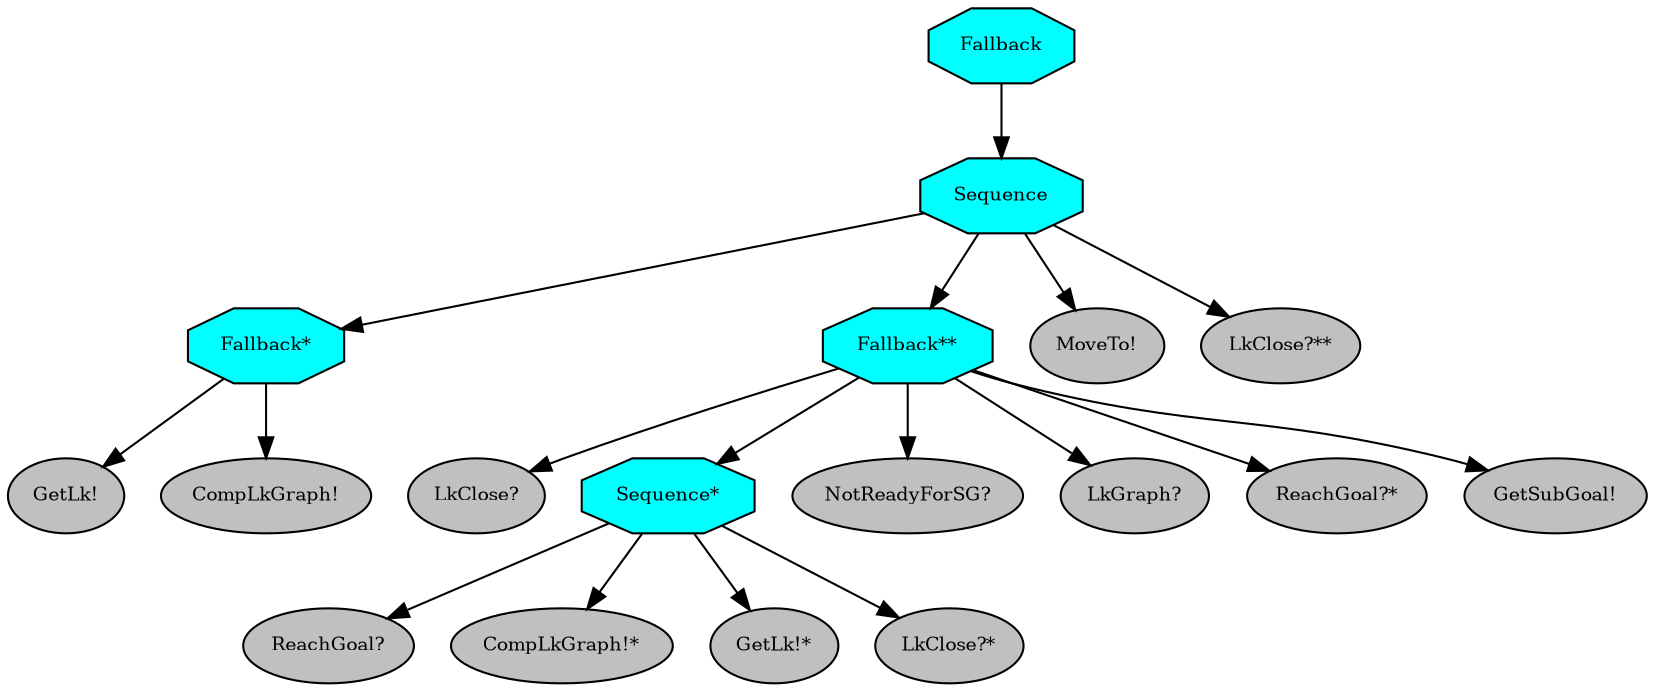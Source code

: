 digraph pastafarianism {
ordering=out;
graph [fontname="times-roman"];
node [fontname="times-roman"];
edge [fontname="times-roman"];
Fallback [fillcolor=cyan, fontcolor=black, fontsize=9, label=Fallback, shape=octagon, style=filled];
Sequence [fillcolor=cyan, fontcolor=black, fontsize=9, label=Sequence, shape=octagon, style=filled];
Fallback -> Sequence;
"Fallback*" [fillcolor=cyan, fontcolor=black, fontsize=9, label="Fallback*", shape=octagon, style=filled];
Sequence -> "Fallback*";
"GetLk!" [fillcolor=gray, fontcolor=black, fontsize=9, label="GetLk!", shape=ellipse, style=filled];
"Fallback*" -> "GetLk!";
"CompLkGraph!" [fillcolor=gray, fontcolor=black, fontsize=9, label="CompLkGraph!", shape=ellipse, style=filled];
"Fallback*" -> "CompLkGraph!";
"Fallback**" [fillcolor=cyan, fontcolor=black, fontsize=9, label="Fallback**", shape=octagon, style=filled];
Sequence -> "Fallback**";
"LkClose?" [fillcolor=gray, fontcolor=black, fontsize=9, label="LkClose?", shape=ellipse, style=filled];
"Fallback**" -> "LkClose?";
"Sequence*" [fillcolor=cyan, fontcolor=black, fontsize=9, label="Sequence*", shape=octagon, style=filled];
"Fallback**" -> "Sequence*";
"ReachGoal?" [fillcolor=gray, fontcolor=black, fontsize=9, label="ReachGoal?", shape=ellipse, style=filled];
"Sequence*" -> "ReachGoal?";
"CompLkGraph!*" [fillcolor=gray, fontcolor=black, fontsize=9, label="CompLkGraph!*", shape=ellipse, style=filled];
"Sequence*" -> "CompLkGraph!*";
"GetLk!*" [fillcolor=gray, fontcolor=black, fontsize=9, label="GetLk!*", shape=ellipse, style=filled];
"Sequence*" -> "GetLk!*";
"LkClose?*" [fillcolor=gray, fontcolor=black, fontsize=9, label="LkClose?*", shape=ellipse, style=filled];
"Sequence*" -> "LkClose?*";
"NotReadyForSG?" [fillcolor=gray, fontcolor=black, fontsize=9, label="NotReadyForSG?", shape=ellipse, style=filled];
"Fallback**" -> "NotReadyForSG?";
"LkGraph?" [fillcolor=gray, fontcolor=black, fontsize=9, label="LkGraph?", shape=ellipse, style=filled];
"Fallback**" -> "LkGraph?";
"ReachGoal?*" [fillcolor=gray, fontcolor=black, fontsize=9, label="ReachGoal?*", shape=ellipse, style=filled];
"Fallback**" -> "ReachGoal?*";
"GetSubGoal!" [fillcolor=gray, fontcolor=black, fontsize=9, label="GetSubGoal!", shape=ellipse, style=filled];
"Fallback**" -> "GetSubGoal!";
"MoveTo!" [fillcolor=gray, fontcolor=black, fontsize=9, label="MoveTo!", shape=ellipse, style=filled];
Sequence -> "MoveTo!";
"LkClose?**" [fillcolor=gray, fontcolor=black, fontsize=9, label="LkClose?**", shape=ellipse, style=filled];
Sequence -> "LkClose?**";
}

